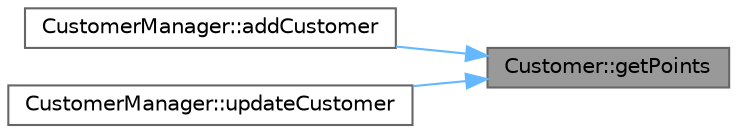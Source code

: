 digraph "Customer::getPoints"
{
 // LATEX_PDF_SIZE
  bgcolor="transparent";
  edge [fontname=Helvetica,fontsize=10,labelfontname=Helvetica,labelfontsize=10];
  node [fontname=Helvetica,fontsize=10,shape=box,height=0.2,width=0.4];
  rankdir="RL";
  Node1 [id="Node000001",label="Customer::getPoints",height=0.2,width=0.4,color="gray40", fillcolor="grey60", style="filled", fontcolor="black",tooltip="Lấy số điểm tích lũy của khách hàng."];
  Node1 -> Node2 [id="edge1_Node000001_Node000002",dir="back",color="steelblue1",style="solid",tooltip=" "];
  Node2 [id="Node000002",label="CustomerManager::addCustomer",height=0.2,width=0.4,color="grey40", fillcolor="white", style="filled",URL="$class_customer_manager.html#a82ed10bf7fe5bf0c7b04ae65a99edcd6",tooltip="Thêm một khách hàng mới vào cơ sở dữ liệu."];
  Node1 -> Node3 [id="edge2_Node000001_Node000003",dir="back",color="steelblue1",style="solid",tooltip=" "];
  Node3 [id="Node000003",label="CustomerManager::updateCustomer",height=0.2,width=0.4,color="grey40", fillcolor="white", style="filled",URL="$class_customer_manager.html#af16d1526b58db4b0753e3c0703e3bc52",tooltip="Cập nhật thông tin của một khách hàng hiện có."];
}
